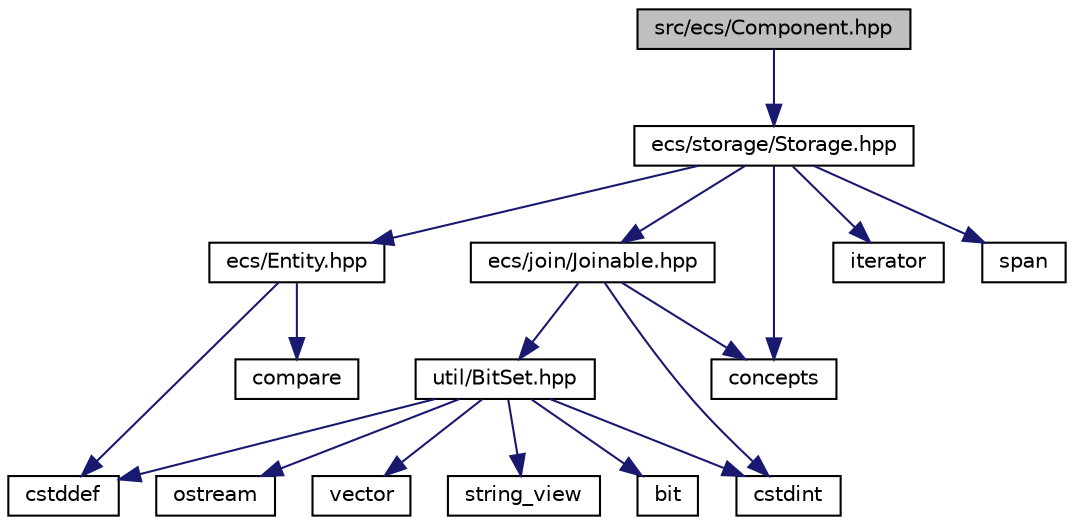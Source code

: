 digraph "src/ecs/Component.hpp"
{
 // LATEX_PDF_SIZE
  edge [fontname="Helvetica",fontsize="10",labelfontname="Helvetica",labelfontsize="10"];
  node [fontname="Helvetica",fontsize="10",shape=record];
  Node1 [label="src/ecs/Component.hpp",height=0.2,width=0.4,color="black", fillcolor="grey75", style="filled", fontcolor="black",tooltip=" "];
  Node1 -> Node2 [color="midnightblue",fontsize="10",style="solid",fontname="Helvetica"];
  Node2 [label="ecs/storage/Storage.hpp",height=0.2,width=0.4,color="black", fillcolor="white", style="filled",URL="$storage_2_storage_8hpp.html",tooltip=" "];
  Node2 -> Node3 [color="midnightblue",fontsize="10",style="solid",fontname="Helvetica"];
  Node3 [label="ecs/Entity.hpp",height=0.2,width=0.4,color="black", fillcolor="white", style="filled",URL="$_entity_8hpp.html",tooltip=" "];
  Node3 -> Node4 [color="midnightblue",fontsize="10",style="solid",fontname="Helvetica"];
  Node4 [label="compare",height=0.2,width=0.4,color="black", fillcolor="white", style="filled",URL="/home/runner/work/Bomberman-Global-Offensive/Bomberman-Global-Offensive/doc/external/cppreference-doxygen-web.tag.xml$cpp/header/compare.html",tooltip=" "];
  Node3 -> Node5 [color="midnightblue",fontsize="10",style="solid",fontname="Helvetica"];
  Node5 [label="cstddef",height=0.2,width=0.4,color="black", fillcolor="white", style="filled",URL="/home/runner/work/Bomberman-Global-Offensive/Bomberman-Global-Offensive/doc/external/cppreference-doxygen-web.tag.xml$cpp/header/cstddef.html",tooltip=" "];
  Node2 -> Node6 [color="midnightblue",fontsize="10",style="solid",fontname="Helvetica"];
  Node6 [label="ecs/join/Joinable.hpp",height=0.2,width=0.4,color="black", fillcolor="white", style="filled",URL="$_joinable_8hpp.html",tooltip=" "];
  Node6 -> Node7 [color="midnightblue",fontsize="10",style="solid",fontname="Helvetica"];
  Node7 [label="util/BitSet.hpp",height=0.2,width=0.4,color="black", fillcolor="white", style="filled",URL="$_bit_set_8hpp.html",tooltip=" "];
  Node7 -> Node8 [color="midnightblue",fontsize="10",style="solid",fontname="Helvetica"];
  Node8 [label="bit",height=0.2,width=0.4,color="black", fillcolor="white", style="filled",URL="/home/runner/work/Bomberman-Global-Offensive/Bomberman-Global-Offensive/doc/external/cppreference-doxygen-web.tag.xml$cpp/header/bit.html",tooltip=" "];
  Node7 -> Node5 [color="midnightblue",fontsize="10",style="solid",fontname="Helvetica"];
  Node7 -> Node9 [color="midnightblue",fontsize="10",style="solid",fontname="Helvetica"];
  Node9 [label="cstdint",height=0.2,width=0.4,color="black", fillcolor="white", style="filled",URL="/home/runner/work/Bomberman-Global-Offensive/Bomberman-Global-Offensive/doc/external/cppreference-doxygen-web.tag.xml$cpp/header/cstdint.html",tooltip=" "];
  Node7 -> Node10 [color="midnightblue",fontsize="10",style="solid",fontname="Helvetica"];
  Node10 [label="ostream",height=0.2,width=0.4,color="black", fillcolor="white", style="filled",URL="/home/runner/work/Bomberman-Global-Offensive/Bomberman-Global-Offensive/doc/external/cppreference-doxygen-web.tag.xml$cpp/header/ostream.html",tooltip=" "];
  Node7 -> Node11 [color="midnightblue",fontsize="10",style="solid",fontname="Helvetica"];
  Node11 [label="vector",height=0.2,width=0.4,color="black", fillcolor="white", style="filled",URL="/home/runner/work/Bomberman-Global-Offensive/Bomberman-Global-Offensive/doc/external/cppreference-doxygen-web.tag.xml$cpp/header/vector.html",tooltip=" "];
  Node7 -> Node12 [color="midnightblue",fontsize="10",style="solid",fontname="Helvetica"];
  Node12 [label="string_view",height=0.2,width=0.4,color="black", fillcolor="white", style="filled",URL="/home/runner/work/Bomberman-Global-Offensive/Bomberman-Global-Offensive/doc/external/cppreference-doxygen-web.tag.xml$cpp/header/string_view.html",tooltip=" "];
  Node6 -> Node13 [color="midnightblue",fontsize="10",style="solid",fontname="Helvetica"];
  Node13 [label="concepts",height=0.2,width=0.4,color="black", fillcolor="white", style="filled",URL="/home/runner/work/Bomberman-Global-Offensive/Bomberman-Global-Offensive/doc/external/cppreference-doxygen-web.tag.xml$cpp/header/concepts.html",tooltip=" "];
  Node6 -> Node9 [color="midnightblue",fontsize="10",style="solid",fontname="Helvetica"];
  Node2 -> Node13 [color="midnightblue",fontsize="10",style="solid",fontname="Helvetica"];
  Node2 -> Node14 [color="midnightblue",fontsize="10",style="solid",fontname="Helvetica"];
  Node14 [label="iterator",height=0.2,width=0.4,color="black", fillcolor="white", style="filled",URL="/home/runner/work/Bomberman-Global-Offensive/Bomberman-Global-Offensive/doc/external/cppreference-doxygen-web.tag.xml$cpp/header/iterator.html",tooltip=" "];
  Node2 -> Node15 [color="midnightblue",fontsize="10",style="solid",fontname="Helvetica"];
  Node15 [label="span",height=0.2,width=0.4,color="black", fillcolor="white", style="filled",URL="/home/runner/work/Bomberman-Global-Offensive/Bomberman-Global-Offensive/doc/external/cppreference-doxygen-web.tag.xml$cpp/header/span.html",tooltip=" "];
}
